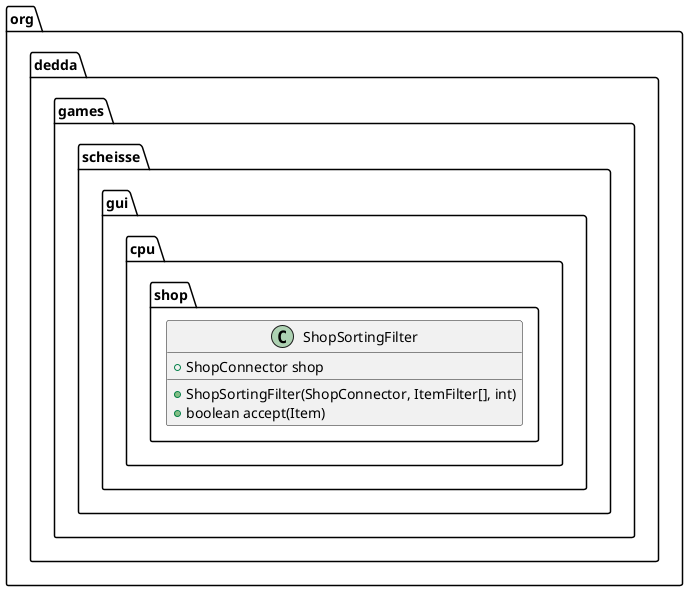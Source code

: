 @startuml
class org.dedda.games.scheisse.gui.cpu.shop.ShopSortingFilter{
    + ShopConnector shop
    + ShopSortingFilter(ShopConnector, ItemFilter[], int)
    + boolean accept(Item)
}
@enduml